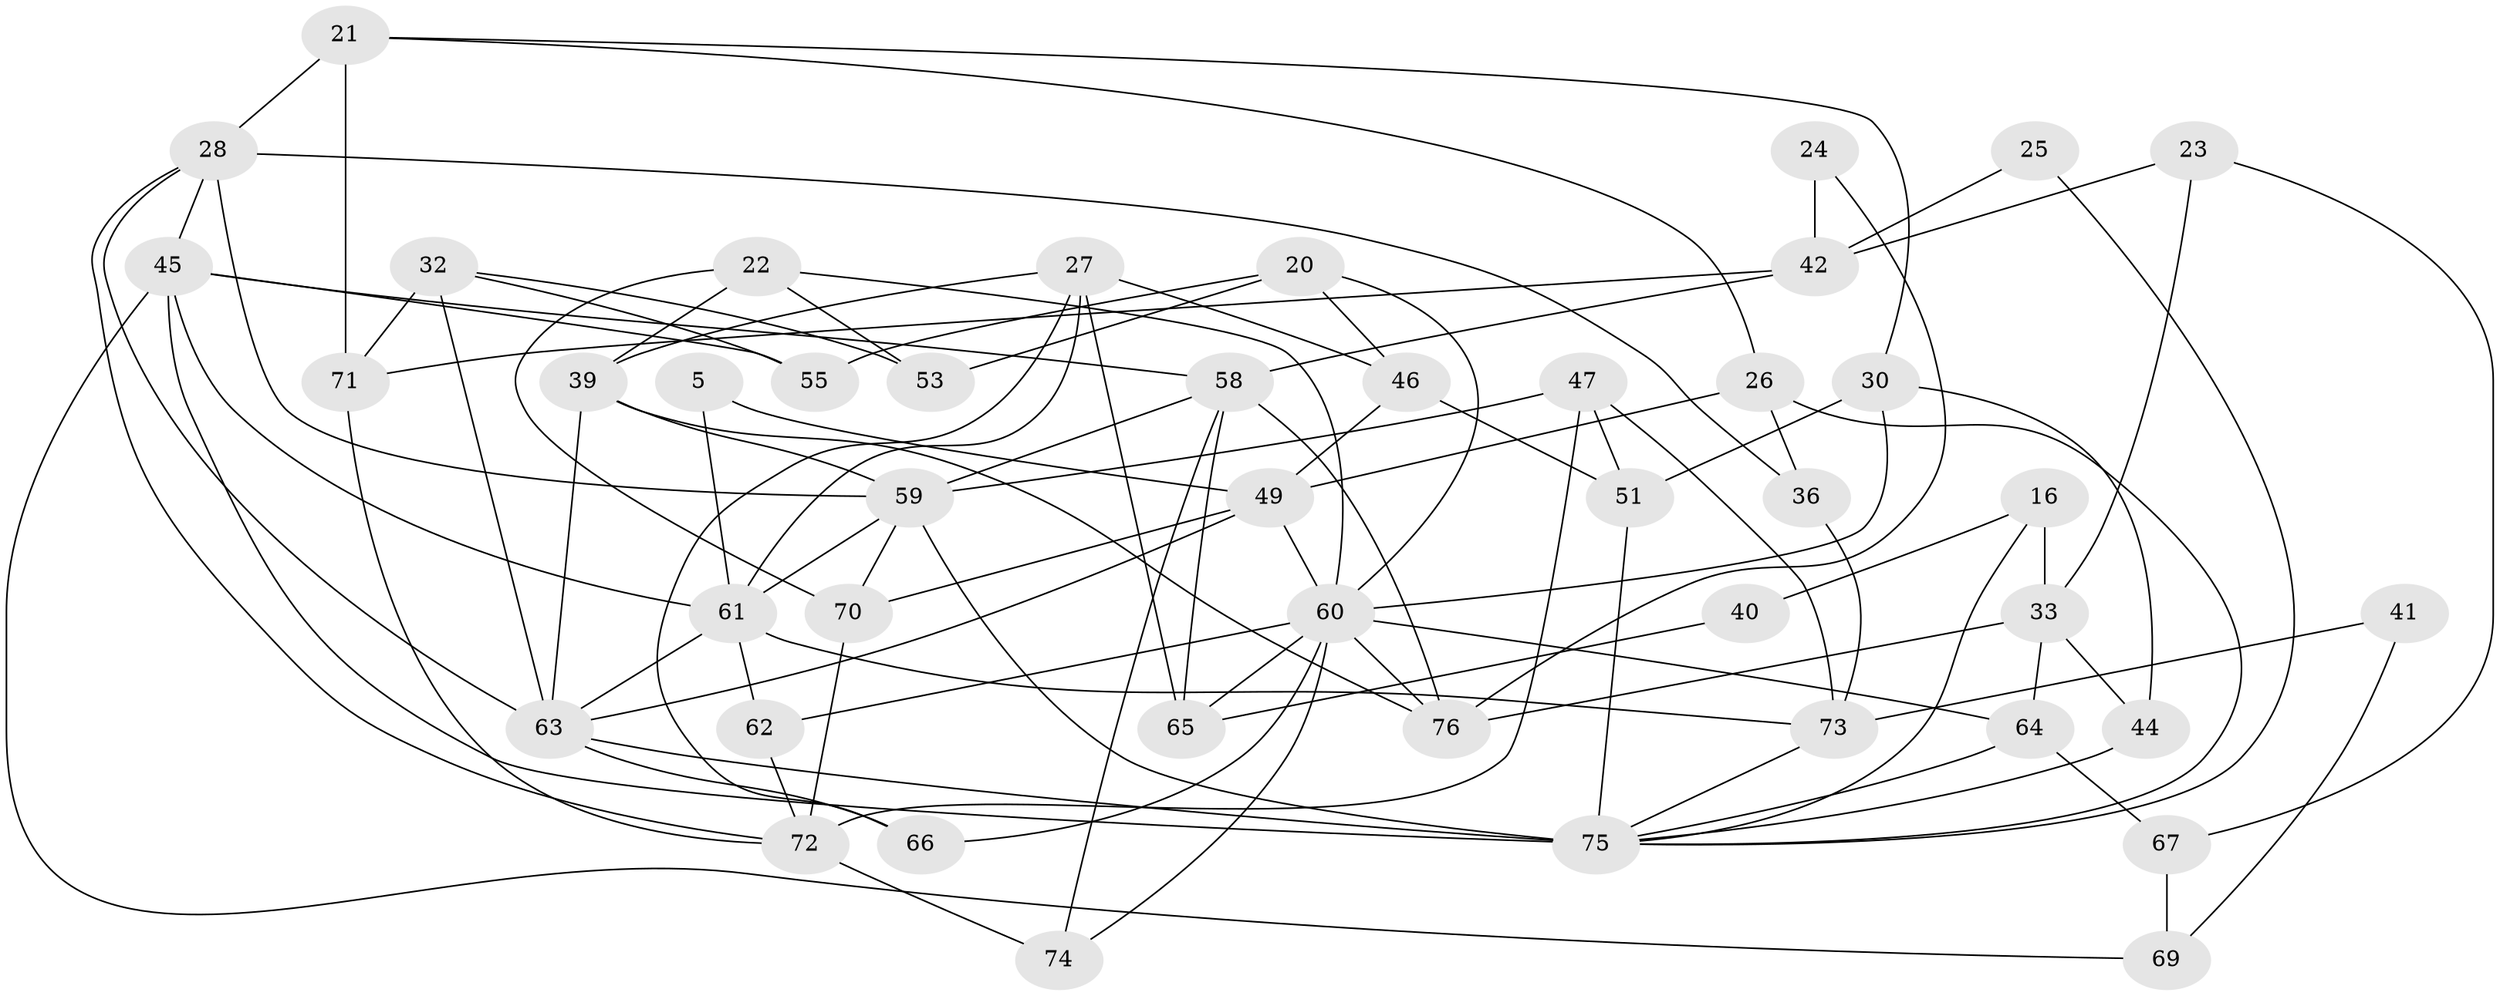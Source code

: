 // original degree distribution, {4: 0.27631578947368424, 5: 0.25, 7: 0.013157894736842105, 2: 0.09210526315789473, 3: 0.2894736842105263, 6: 0.06578947368421052, 8: 0.013157894736842105}
// Generated by graph-tools (version 1.1) at 2025/52/03/04/25 21:52:32]
// undirected, 45 vertices, 98 edges
graph export_dot {
graph [start="1"]
  node [color=gray90,style=filled];
  5;
  16;
  20;
  21;
  22;
  23;
  24;
  25;
  26;
  27;
  28 [super="+11"];
  30;
  32;
  33 [super="+4"];
  36;
  39 [super="+13"];
  40;
  41;
  42;
  44;
  45;
  46 [super="+29"];
  47;
  49 [super="+1+31"];
  51;
  53;
  55;
  58 [super="+17+52"];
  59 [super="+57"];
  60 [super="+48+54+38"];
  61 [super="+18"];
  62 [super="+8"];
  63 [super="+34+50"];
  64 [super="+2"];
  65 [super="+43"];
  66;
  67;
  69;
  70;
  71 [super="+37"];
  72 [super="+9"];
  73 [super="+12"];
  74 [super="+10"];
  75 [super="+68+19"];
  76 [super="+56"];
  5 -- 61;
  5 -- 49;
  16 -- 75;
  16 -- 33 [weight=2];
  16 -- 40;
  20 -- 46;
  20 -- 55;
  20 -- 53;
  20 -- 60;
  21 -- 26;
  21 -- 30;
  21 -- 71 [weight=2];
  21 -- 28;
  22 -- 39;
  22 -- 53;
  22 -- 70;
  22 -- 60;
  23 -- 42;
  23 -- 67;
  23 -- 33;
  24 -- 42;
  24 -- 76;
  25 -- 42;
  25 -- 75;
  26 -- 36;
  26 -- 49;
  26 -- 75;
  27 -- 66;
  27 -- 46;
  27 -- 39;
  27 -- 65;
  27 -- 61;
  28 -- 36;
  28 -- 72;
  28 -- 45;
  28 -- 63;
  28 -- 59;
  30 -- 51;
  30 -- 44;
  30 -- 60;
  32 -- 53;
  32 -- 55;
  32 -- 71;
  32 -- 63 [weight=2];
  33 -- 64 [weight=2];
  33 -- 76 [weight=2];
  33 -- 44;
  36 -- 73;
  39 -- 59;
  39 -- 76;
  39 -- 63;
  40 -- 65;
  41 -- 69;
  41 -- 73;
  42 -- 71;
  42 -- 58;
  44 -- 75;
  45 -- 58;
  45 -- 55;
  45 -- 61;
  45 -- 69;
  45 -- 75;
  46 -- 51 [weight=2];
  46 -- 49 [weight=3];
  47 -- 51;
  47 -- 72 [weight=2];
  47 -- 73;
  47 -- 59;
  49 -- 70;
  49 -- 63 [weight=2];
  49 -- 60 [weight=2];
  51 -- 75;
  58 -- 65 [weight=2];
  58 -- 74 [weight=2];
  58 -- 76;
  58 -- 59;
  59 -- 75 [weight=3];
  59 -- 70;
  59 -- 61;
  60 -- 74 [weight=2];
  60 -- 65 [weight=2];
  60 -- 62;
  60 -- 64 [weight=2];
  60 -- 66;
  60 -- 76;
  61 -- 63;
  61 -- 73;
  61 -- 62;
  62 -- 72;
  63 -- 66;
  63 -- 75 [weight=2];
  64 -- 67;
  64 -- 75;
  67 -- 69;
  70 -- 72;
  71 -- 72;
  72 -- 74;
  73 -- 75;
}
